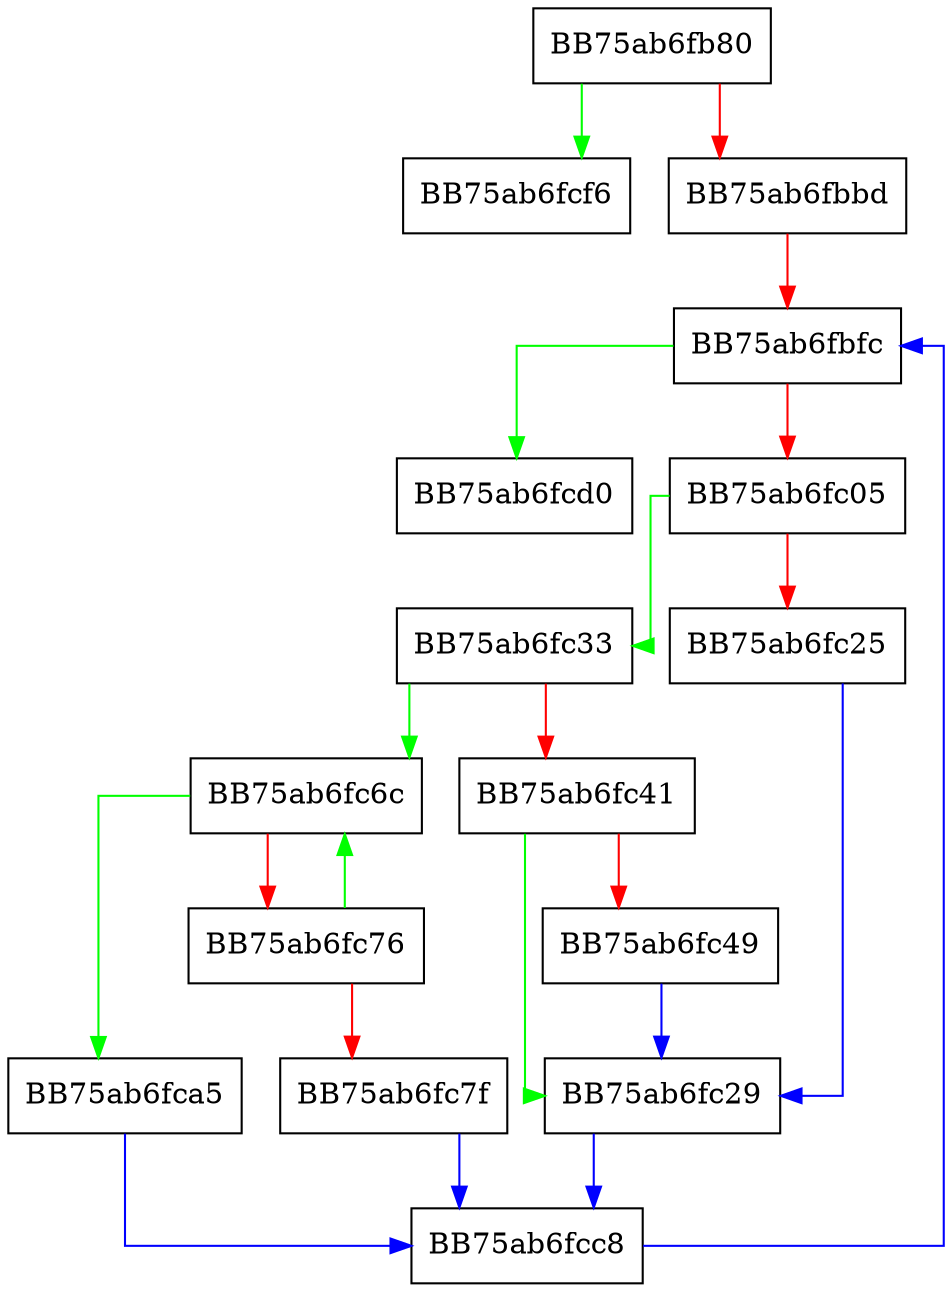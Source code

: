 digraph _Forced_rehash {
  node [shape="box"];
  graph [splines=ortho];
  BB75ab6fb80 -> BB75ab6fcf6 [color="green"];
  BB75ab6fb80 -> BB75ab6fbbd [color="red"];
  BB75ab6fbbd -> BB75ab6fbfc [color="red"];
  BB75ab6fbfc -> BB75ab6fcd0 [color="green"];
  BB75ab6fbfc -> BB75ab6fc05 [color="red"];
  BB75ab6fc05 -> BB75ab6fc33 [color="green"];
  BB75ab6fc05 -> BB75ab6fc25 [color="red"];
  BB75ab6fc25 -> BB75ab6fc29 [color="blue"];
  BB75ab6fc29 -> BB75ab6fcc8 [color="blue"];
  BB75ab6fc33 -> BB75ab6fc6c [color="green"];
  BB75ab6fc33 -> BB75ab6fc41 [color="red"];
  BB75ab6fc41 -> BB75ab6fc29 [color="green"];
  BB75ab6fc41 -> BB75ab6fc49 [color="red"];
  BB75ab6fc49 -> BB75ab6fc29 [color="blue"];
  BB75ab6fc6c -> BB75ab6fca5 [color="green"];
  BB75ab6fc6c -> BB75ab6fc76 [color="red"];
  BB75ab6fc76 -> BB75ab6fc6c [color="green"];
  BB75ab6fc76 -> BB75ab6fc7f [color="red"];
  BB75ab6fc7f -> BB75ab6fcc8 [color="blue"];
  BB75ab6fca5 -> BB75ab6fcc8 [color="blue"];
  BB75ab6fcc8 -> BB75ab6fbfc [color="blue"];
}